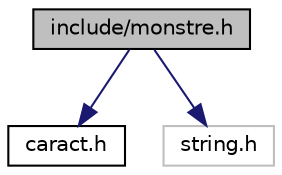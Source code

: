 digraph "include/monstre.h"
{
 // LATEX_PDF_SIZE
  edge [fontname="Helvetica",fontsize="10",labelfontname="Helvetica",labelfontsize="10"];
  node [fontname="Helvetica",fontsize="10",shape=record];
  Node1 [label="include/monstre.h",height=0.2,width=0.4,color="black", fillcolor="grey75", style="filled", fontcolor="black",tooltip="Header pour gérer les monstres."];
  Node1 -> Node2 [color="midnightblue",fontsize="10",style="solid",fontname="Helvetica"];
  Node2 [label="caract.h",height=0.2,width=0.4,color="black", fillcolor="white", style="filled",URL="$caract_8h.html",tooltip="Header pour gérer les caractéristique."];
  Node1 -> Node3 [color="midnightblue",fontsize="10",style="solid",fontname="Helvetica"];
  Node3 [label="string.h",height=0.2,width=0.4,color="grey75", fillcolor="white", style="filled",tooltip=" "];
}

